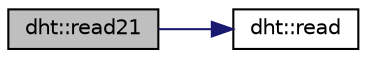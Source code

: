 digraph "dht::read21"
{
  edge [fontname="Helvetica",fontsize="10",labelfontname="Helvetica",labelfontsize="10"];
  node [fontname="Helvetica",fontsize="10",shape=record];
  rankdir="LR";
  Node1 [label="dht::read21",height=0.2,width=0.4,color="black", fillcolor="grey75", style="filled", fontcolor="black"];
  Node1 -> Node2 [color="midnightblue",fontsize="10",style="solid"];
  Node2 [label="dht::read",height=0.2,width=0.4,color="black", fillcolor="white", style="filled",URL="$classdht.html#a71cd6a9699aacbb5ec74cab3940648d2"];
}
